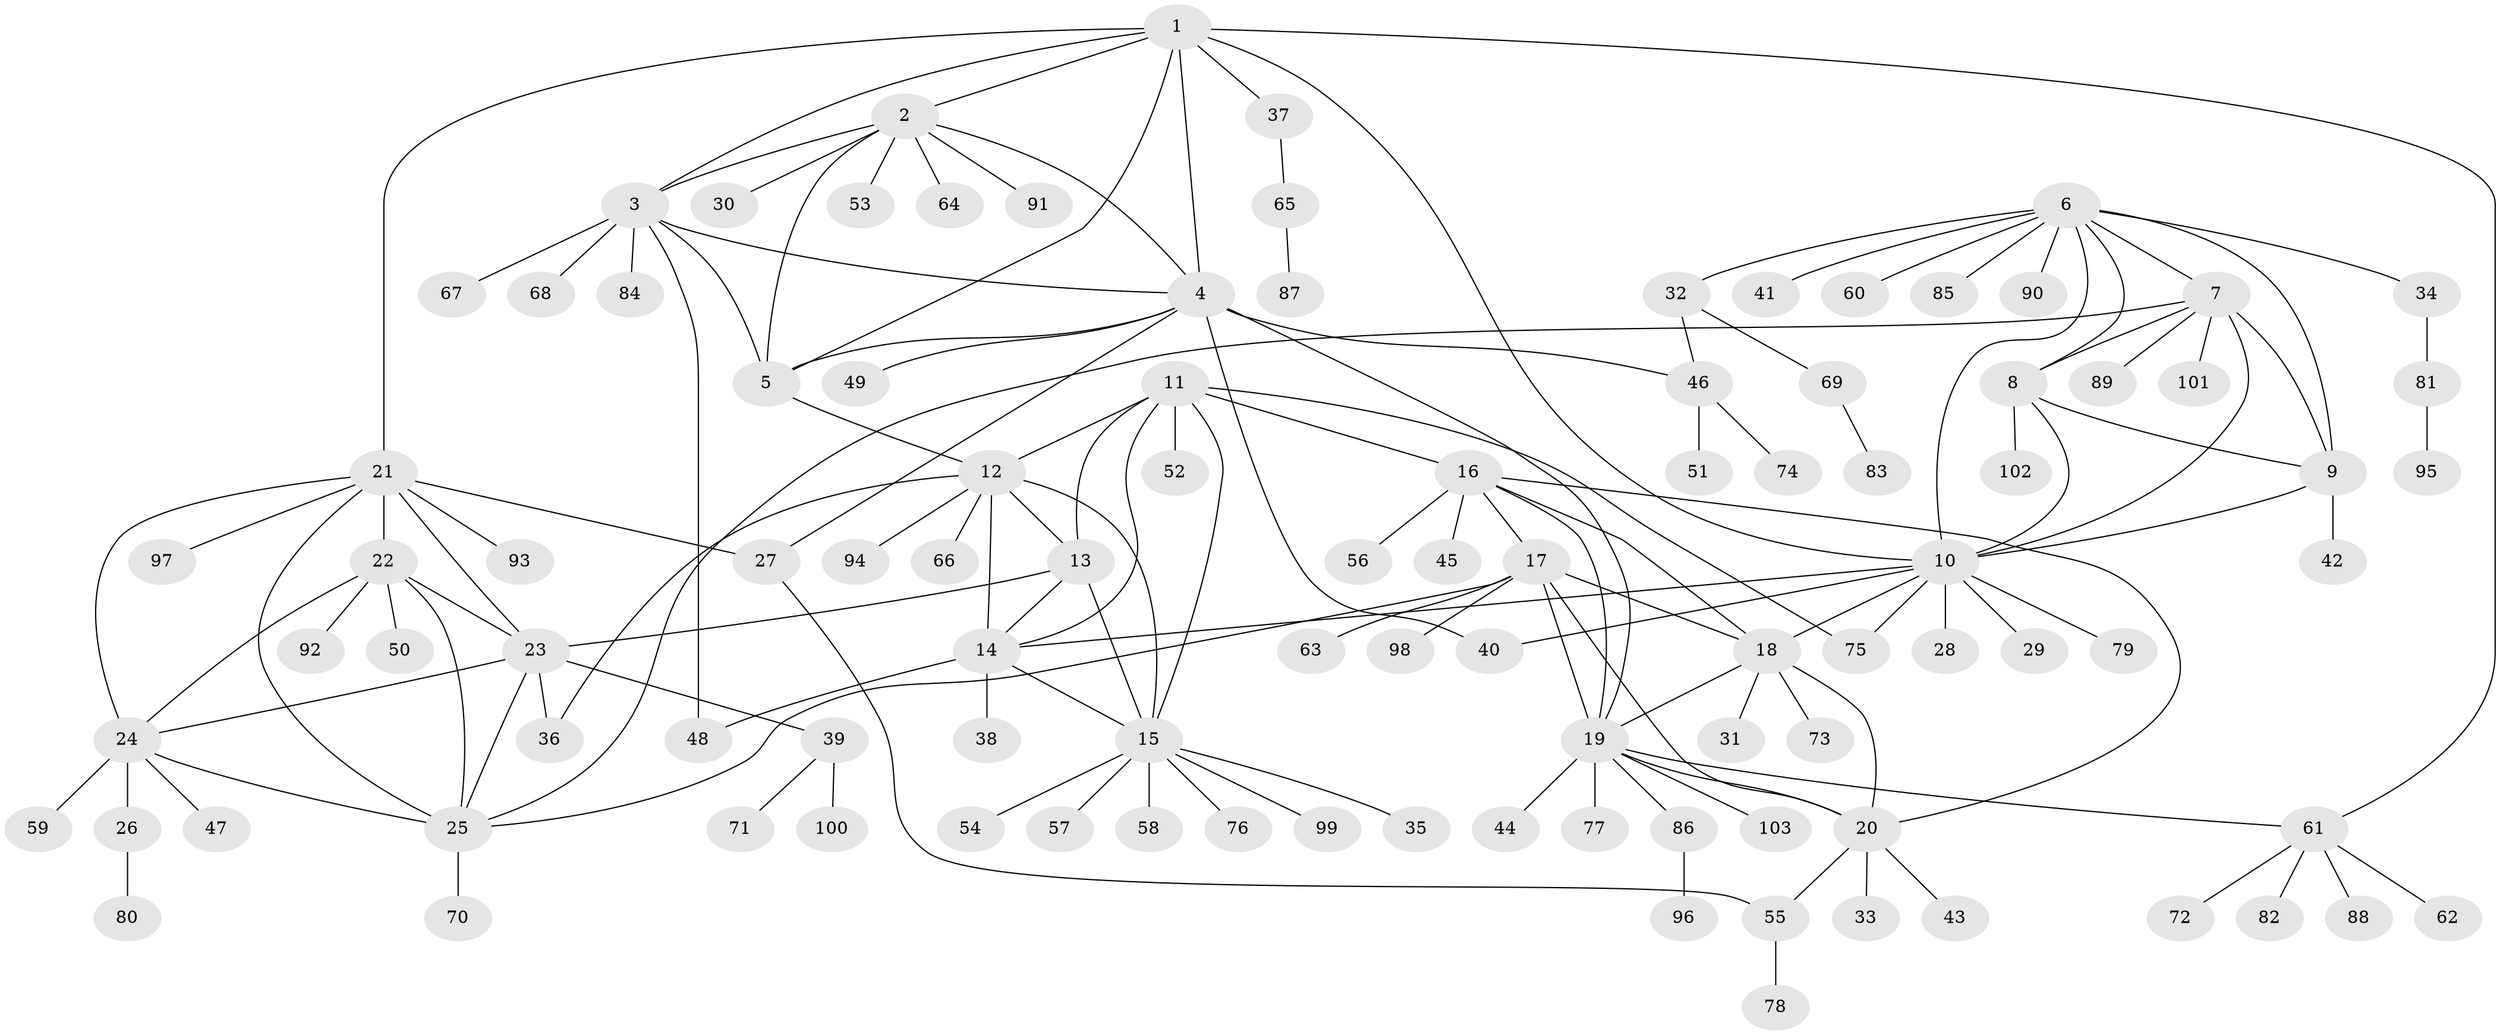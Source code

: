 // coarse degree distribution, {7: 0.04878048780487805, 3: 0.024390243902439025, 5: 0.04878048780487805, 6: 0.024390243902439025, 1: 0.8048780487804879, 18: 0.024390243902439025, 10: 0.024390243902439025}
// Generated by graph-tools (version 1.1) at 2025/59/03/04/25 21:59:09]
// undirected, 103 vertices, 146 edges
graph export_dot {
graph [start="1"]
  node [color=gray90,style=filled];
  1;
  2;
  3;
  4;
  5;
  6;
  7;
  8;
  9;
  10;
  11;
  12;
  13;
  14;
  15;
  16;
  17;
  18;
  19;
  20;
  21;
  22;
  23;
  24;
  25;
  26;
  27;
  28;
  29;
  30;
  31;
  32;
  33;
  34;
  35;
  36;
  37;
  38;
  39;
  40;
  41;
  42;
  43;
  44;
  45;
  46;
  47;
  48;
  49;
  50;
  51;
  52;
  53;
  54;
  55;
  56;
  57;
  58;
  59;
  60;
  61;
  62;
  63;
  64;
  65;
  66;
  67;
  68;
  69;
  70;
  71;
  72;
  73;
  74;
  75;
  76;
  77;
  78;
  79;
  80;
  81;
  82;
  83;
  84;
  85;
  86;
  87;
  88;
  89;
  90;
  91;
  92;
  93;
  94;
  95;
  96;
  97;
  98;
  99;
  100;
  101;
  102;
  103;
  1 -- 2;
  1 -- 3;
  1 -- 4;
  1 -- 5;
  1 -- 10;
  1 -- 21;
  1 -- 37;
  1 -- 61;
  2 -- 3;
  2 -- 4;
  2 -- 5;
  2 -- 30;
  2 -- 53;
  2 -- 64;
  2 -- 91;
  3 -- 4;
  3 -- 5;
  3 -- 48;
  3 -- 67;
  3 -- 68;
  3 -- 84;
  4 -- 5;
  4 -- 19;
  4 -- 27;
  4 -- 40;
  4 -- 46;
  4 -- 49;
  5 -- 12;
  6 -- 7;
  6 -- 8;
  6 -- 9;
  6 -- 10;
  6 -- 32;
  6 -- 34;
  6 -- 41;
  6 -- 60;
  6 -- 85;
  6 -- 90;
  7 -- 8;
  7 -- 9;
  7 -- 10;
  7 -- 25;
  7 -- 89;
  7 -- 101;
  8 -- 9;
  8 -- 10;
  8 -- 102;
  9 -- 10;
  9 -- 42;
  10 -- 14;
  10 -- 18;
  10 -- 28;
  10 -- 29;
  10 -- 40;
  10 -- 75;
  10 -- 79;
  11 -- 12;
  11 -- 13;
  11 -- 14;
  11 -- 15;
  11 -- 16;
  11 -- 52;
  11 -- 75;
  12 -- 13;
  12 -- 14;
  12 -- 15;
  12 -- 36;
  12 -- 66;
  12 -- 94;
  13 -- 14;
  13 -- 15;
  13 -- 23;
  14 -- 15;
  14 -- 38;
  14 -- 48;
  15 -- 35;
  15 -- 54;
  15 -- 57;
  15 -- 58;
  15 -- 76;
  15 -- 99;
  16 -- 17;
  16 -- 18;
  16 -- 19;
  16 -- 20;
  16 -- 45;
  16 -- 56;
  17 -- 18;
  17 -- 19;
  17 -- 20;
  17 -- 25;
  17 -- 63;
  17 -- 98;
  18 -- 19;
  18 -- 20;
  18 -- 31;
  18 -- 73;
  19 -- 20;
  19 -- 44;
  19 -- 61;
  19 -- 77;
  19 -- 86;
  19 -- 103;
  20 -- 33;
  20 -- 43;
  20 -- 55;
  21 -- 22;
  21 -- 23;
  21 -- 24;
  21 -- 25;
  21 -- 27;
  21 -- 93;
  21 -- 97;
  22 -- 23;
  22 -- 24;
  22 -- 25;
  22 -- 50;
  22 -- 92;
  23 -- 24;
  23 -- 25;
  23 -- 36;
  23 -- 39;
  24 -- 25;
  24 -- 26;
  24 -- 47;
  24 -- 59;
  25 -- 70;
  26 -- 80;
  27 -- 55;
  32 -- 46;
  32 -- 69;
  34 -- 81;
  37 -- 65;
  39 -- 71;
  39 -- 100;
  46 -- 51;
  46 -- 74;
  55 -- 78;
  61 -- 62;
  61 -- 72;
  61 -- 82;
  61 -- 88;
  65 -- 87;
  69 -- 83;
  81 -- 95;
  86 -- 96;
}
